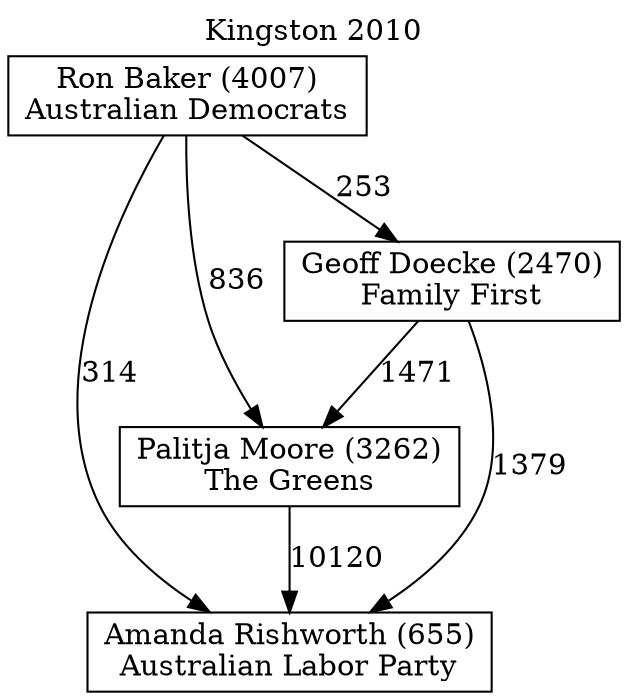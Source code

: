 // House preference flow
digraph "Amanda Rishworth (655)_Kingston_2010" {
	graph [label="Kingston 2010" labelloc=t mclimit=10]
	node [shape=box]
	"Amanda Rishworth (655)" [label="Amanda Rishworth (655)
Australian Labor Party"]
	"Palitja Moore (3262)" [label="Palitja Moore (3262)
The Greens"]
	"Geoff Doecke (2470)" [label="Geoff Doecke (2470)
Family First"]
	"Ron Baker (4007)" [label="Ron Baker (4007)
Australian Democrats"]
	"Palitja Moore (3262)" -> "Amanda Rishworth (655)" [label=10120]
	"Geoff Doecke (2470)" -> "Palitja Moore (3262)" [label=1471]
	"Ron Baker (4007)" -> "Geoff Doecke (2470)" [label=253]
	"Geoff Doecke (2470)" -> "Amanda Rishworth (655)" [label=1379]
	"Ron Baker (4007)" -> "Amanda Rishworth (655)" [label=314]
	"Ron Baker (4007)" -> "Palitja Moore (3262)" [label=836]
}
